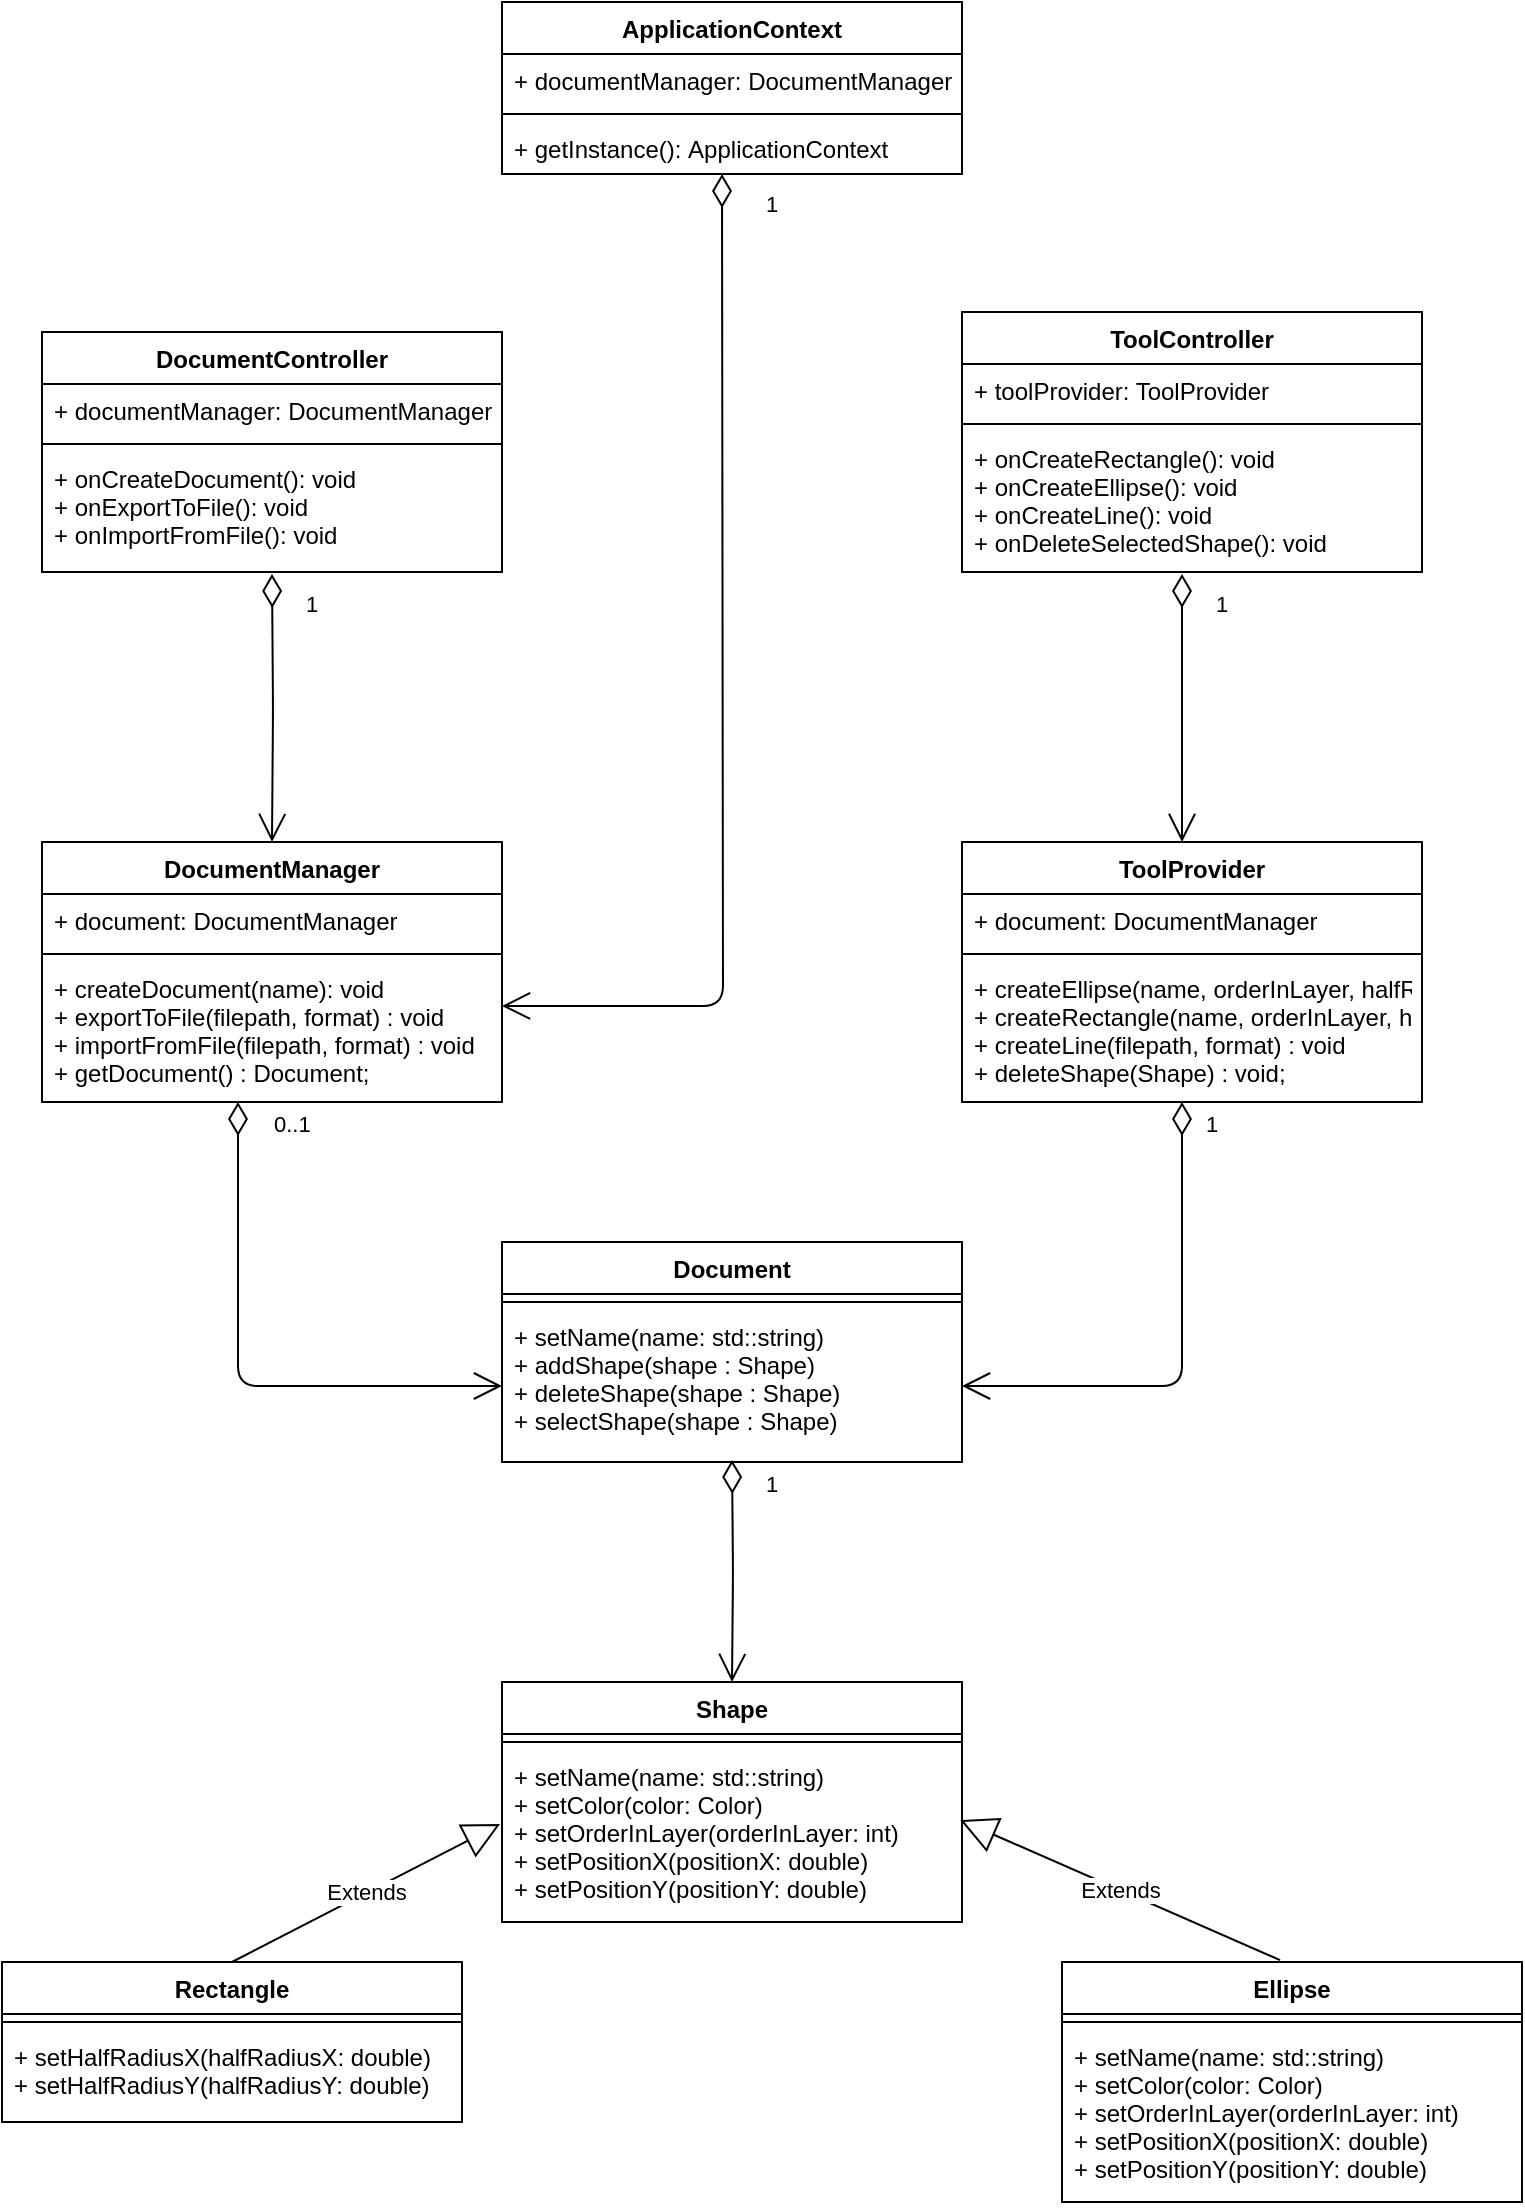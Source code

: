 <mxfile version="12.1.3" type="device" pages="1"><diagram id="Jj7PyEQ_up1yQGCIl_9-" name="Page-1"><mxGraphModel dx="1408" dy="798" grid="1" gridSize="10" guides="1" tooltips="1" connect="1" arrows="1" fold="1" page="1" pageScale="1" pageWidth="827" pageHeight="1169" math="0" shadow="0"><root><mxCell id="0"/><mxCell id="1" parent="0"/><mxCell id="YLF1uQrdgbejT6DeoI9H-1" value="ApplicationContext" style="swimlane;fontStyle=1;align=center;verticalAlign=top;childLayout=stackLayout;horizontal=1;startSize=26;horizontalStack=0;resizeParent=1;resizeParentMax=0;resizeLast=0;collapsible=1;marginBottom=0;" parent="1" vertex="1"><mxGeometry x="290" y="60" width="230" height="86" as="geometry"/></mxCell><mxCell id="YLF1uQrdgbejT6DeoI9H-2" value="+ documentManager: DocumentManager" style="text;strokeColor=none;fillColor=none;align=left;verticalAlign=top;spacingLeft=4;spacingRight=4;overflow=hidden;rotatable=0;points=[[0,0.5],[1,0.5]];portConstraint=eastwest;" parent="YLF1uQrdgbejT6DeoI9H-1" vertex="1"><mxGeometry y="26" width="230" height="26" as="geometry"/></mxCell><mxCell id="YLF1uQrdgbejT6DeoI9H-3" value="" style="line;strokeWidth=1;fillColor=none;align=left;verticalAlign=middle;spacingTop=-1;spacingLeft=3;spacingRight=3;rotatable=0;labelPosition=right;points=[];portConstraint=eastwest;" parent="YLF1uQrdgbejT6DeoI9H-1" vertex="1"><mxGeometry y="52" width="230" height="8" as="geometry"/></mxCell><mxCell id="YLF1uQrdgbejT6DeoI9H-4" value="+ getInstance(): ApplicationContext" style="text;strokeColor=none;fillColor=none;align=left;verticalAlign=top;spacingLeft=4;spacingRight=4;overflow=hidden;rotatable=0;points=[[0,0.5],[1,0.5]];portConstraint=eastwest;" parent="YLF1uQrdgbejT6DeoI9H-1" vertex="1"><mxGeometry y="60" width="230" height="26" as="geometry"/></mxCell><mxCell id="YLF1uQrdgbejT6DeoI9H-5" value="DocumentController" style="swimlane;fontStyle=1;align=center;verticalAlign=top;childLayout=stackLayout;horizontal=1;startSize=26;horizontalStack=0;resizeParent=1;resizeParentMax=0;resizeLast=0;collapsible=1;marginBottom=0;" parent="1" vertex="1"><mxGeometry x="60" y="225" width="230" height="120" as="geometry"/></mxCell><mxCell id="YLF1uQrdgbejT6DeoI9H-6" value="+ documentManager: DocumentManager" style="text;strokeColor=none;fillColor=none;align=left;verticalAlign=top;spacingLeft=4;spacingRight=4;overflow=hidden;rotatable=0;points=[[0,0.5],[1,0.5]];portConstraint=eastwest;" parent="YLF1uQrdgbejT6DeoI9H-5" vertex="1"><mxGeometry y="26" width="230" height="26" as="geometry"/></mxCell><mxCell id="YLF1uQrdgbejT6DeoI9H-7" value="" style="line;strokeWidth=1;fillColor=none;align=left;verticalAlign=middle;spacingTop=-1;spacingLeft=3;spacingRight=3;rotatable=0;labelPosition=right;points=[];portConstraint=eastwest;" parent="YLF1uQrdgbejT6DeoI9H-5" vertex="1"><mxGeometry y="52" width="230" height="8" as="geometry"/></mxCell><mxCell id="YLF1uQrdgbejT6DeoI9H-8" value="+ onCreateDocument(): void&#10;+ onExportToFile(): void&#10;+ onImportFromFile(): void" style="text;strokeColor=none;fillColor=none;align=left;verticalAlign=top;spacingLeft=4;spacingRight=4;overflow=hidden;rotatable=0;points=[[0,0.5],[1,0.5]];portConstraint=eastwest;" parent="YLF1uQrdgbejT6DeoI9H-5" vertex="1"><mxGeometry y="60" width="230" height="60" as="geometry"/></mxCell><mxCell id="YLF1uQrdgbejT6DeoI9H-9" value="ToolController" style="swimlane;fontStyle=1;align=center;verticalAlign=top;childLayout=stackLayout;horizontal=1;startSize=26;horizontalStack=0;resizeParent=1;resizeParentMax=0;resizeLast=0;collapsible=1;marginBottom=0;" parent="1" vertex="1"><mxGeometry x="520" y="215" width="230" height="130" as="geometry"/></mxCell><mxCell id="YLF1uQrdgbejT6DeoI9H-10" value="+ toolProvider: ToolProvider" style="text;strokeColor=none;fillColor=none;align=left;verticalAlign=top;spacingLeft=4;spacingRight=4;overflow=hidden;rotatable=0;points=[[0,0.5],[1,0.5]];portConstraint=eastwest;" parent="YLF1uQrdgbejT6DeoI9H-9" vertex="1"><mxGeometry y="26" width="230" height="26" as="geometry"/></mxCell><mxCell id="YLF1uQrdgbejT6DeoI9H-11" value="" style="line;strokeWidth=1;fillColor=none;align=left;verticalAlign=middle;spacingTop=-1;spacingLeft=3;spacingRight=3;rotatable=0;labelPosition=right;points=[];portConstraint=eastwest;" parent="YLF1uQrdgbejT6DeoI9H-9" vertex="1"><mxGeometry y="52" width="230" height="8" as="geometry"/></mxCell><mxCell id="YLF1uQrdgbejT6DeoI9H-12" value="+ onCreateRectangle(): void&#10;+ onCreateEllipse(): void&#10;+ onCreateLine(): void&#10;+ onDeleteSelectedShape(): void" style="text;strokeColor=none;fillColor=none;align=left;verticalAlign=top;spacingLeft=4;spacingRight=4;overflow=hidden;rotatable=0;points=[[0,0.5],[1,0.5]];portConstraint=eastwest;" parent="YLF1uQrdgbejT6DeoI9H-9" vertex="1"><mxGeometry y="60" width="230" height="70" as="geometry"/></mxCell><mxCell id="YLF1uQrdgbejT6DeoI9H-13" value="DocumentManager" style="swimlane;fontStyle=1;align=center;verticalAlign=top;childLayout=stackLayout;horizontal=1;startSize=26;horizontalStack=0;resizeParent=1;resizeParentMax=0;resizeLast=0;collapsible=1;marginBottom=0;" parent="1" vertex="1"><mxGeometry x="60" y="480" width="230" height="130" as="geometry"/></mxCell><mxCell id="YLF1uQrdgbejT6DeoI9H-14" value="+ document: DocumentManager" style="text;strokeColor=none;fillColor=none;align=left;verticalAlign=top;spacingLeft=4;spacingRight=4;overflow=hidden;rotatable=0;points=[[0,0.5],[1,0.5]];portConstraint=eastwest;" parent="YLF1uQrdgbejT6DeoI9H-13" vertex="1"><mxGeometry y="26" width="230" height="26" as="geometry"/></mxCell><mxCell id="YLF1uQrdgbejT6DeoI9H-15" value="" style="line;strokeWidth=1;fillColor=none;align=left;verticalAlign=middle;spacingTop=-1;spacingLeft=3;spacingRight=3;rotatable=0;labelPosition=right;points=[];portConstraint=eastwest;" parent="YLF1uQrdgbejT6DeoI9H-13" vertex="1"><mxGeometry y="52" width="230" height="8" as="geometry"/></mxCell><mxCell id="YLF1uQrdgbejT6DeoI9H-16" value="+ createDocument(name): void&#10;+ exportToFile(filepath, format) : void&#10;+ importFromFile(filepath, format) : void&#10;+ getDocument() : Document;" style="text;strokeColor=none;fillColor=none;align=left;verticalAlign=top;spacingLeft=4;spacingRight=4;overflow=hidden;rotatable=0;points=[[0,0.5],[1,0.5]];portConstraint=eastwest;" parent="YLF1uQrdgbejT6DeoI9H-13" vertex="1"><mxGeometry y="60" width="230" height="70" as="geometry"/></mxCell><mxCell id="YLF1uQrdgbejT6DeoI9H-17" value="ToolProvider" style="swimlane;fontStyle=1;align=center;verticalAlign=top;childLayout=stackLayout;horizontal=1;startSize=26;horizontalStack=0;resizeParent=1;resizeParentMax=0;resizeLast=0;collapsible=1;marginBottom=0;" parent="1" vertex="1"><mxGeometry x="520" y="480" width="230" height="130" as="geometry"/></mxCell><mxCell id="YLF1uQrdgbejT6DeoI9H-18" value="+ document: DocumentManager" style="text;strokeColor=none;fillColor=none;align=left;verticalAlign=top;spacingLeft=4;spacingRight=4;overflow=hidden;rotatable=0;points=[[0,0.5],[1,0.5]];portConstraint=eastwest;" parent="YLF1uQrdgbejT6DeoI9H-17" vertex="1"><mxGeometry y="26" width="230" height="26" as="geometry"/></mxCell><mxCell id="YLF1uQrdgbejT6DeoI9H-19" value="" style="line;strokeWidth=1;fillColor=none;align=left;verticalAlign=middle;spacingTop=-1;spacingLeft=3;spacingRight=3;rotatable=0;labelPosition=right;points=[];portConstraint=eastwest;" parent="YLF1uQrdgbejT6DeoI9H-17" vertex="1"><mxGeometry y="52" width="230" height="8" as="geometry"/></mxCell><mxCell id="YLF1uQrdgbejT6DeoI9H-20" value="+ createEllipse(name, orderInLayer, halfRadiusX, halfRadiusY, positionX, positionY): void&#10;+ createRectangle(name, orderInLayer, height, width, positionX, positionY) : void&#10;+ createLine(filepath, format) : void&#10;+ deleteShape(Shape) : void;" style="text;strokeColor=none;fillColor=none;align=left;verticalAlign=top;spacingLeft=4;spacingRight=4;overflow=hidden;rotatable=0;points=[[0,0.5],[1,0.5]];portConstraint=eastwest;" parent="YLF1uQrdgbejT6DeoI9H-17" vertex="1"><mxGeometry y="60" width="230" height="70" as="geometry"/></mxCell><mxCell id="3z6xlkFTVjGBwHYGkEQ4-5" value="Shape" style="swimlane;fontStyle=1;align=center;verticalAlign=top;childLayout=stackLayout;horizontal=1;startSize=26;horizontalStack=0;resizeParent=1;resizeParentMax=0;resizeLast=0;collapsible=1;marginBottom=0;" parent="1" vertex="1"><mxGeometry x="290" y="900" width="230" height="120" as="geometry"/></mxCell><mxCell id="3z6xlkFTVjGBwHYGkEQ4-7" value="" style="line;strokeWidth=1;fillColor=none;align=left;verticalAlign=middle;spacingTop=-1;spacingLeft=3;spacingRight=3;rotatable=0;labelPosition=right;points=[];portConstraint=eastwest;" parent="3z6xlkFTVjGBwHYGkEQ4-5" vertex="1"><mxGeometry y="26" width="230" height="8" as="geometry"/></mxCell><mxCell id="3z6xlkFTVjGBwHYGkEQ4-8" value="+ setName(name: std::string)&#10;+ setColor(color: Color)&#10;+ setOrderInLayer(orderInLayer: int)&#10;+ setPositionX(positionX: double)&#10;+ setPositionY(positionY: double)" style="text;strokeColor=none;fillColor=none;align=left;verticalAlign=top;spacingLeft=4;spacingRight=4;overflow=hidden;rotatable=0;points=[[0,0.5],[1,0.5]];portConstraint=eastwest;" parent="3z6xlkFTVjGBwHYGkEQ4-5" vertex="1"><mxGeometry y="34" width="230" height="86" as="geometry"/></mxCell><mxCell id="3z6xlkFTVjGBwHYGkEQ4-9" value="Rectangle" style="swimlane;fontStyle=1;align=center;verticalAlign=top;childLayout=stackLayout;horizontal=1;startSize=26;horizontalStack=0;resizeParent=1;resizeParentMax=0;resizeLast=0;collapsible=1;marginBottom=0;" parent="1" vertex="1"><mxGeometry x="40" y="1040" width="230" height="80" as="geometry"/></mxCell><mxCell id="3z6xlkFTVjGBwHYGkEQ4-10" value="" style="line;strokeWidth=1;fillColor=none;align=left;verticalAlign=middle;spacingTop=-1;spacingLeft=3;spacingRight=3;rotatable=0;labelPosition=right;points=[];portConstraint=eastwest;" parent="3z6xlkFTVjGBwHYGkEQ4-9" vertex="1"><mxGeometry y="26" width="230" height="8" as="geometry"/></mxCell><mxCell id="3z6xlkFTVjGBwHYGkEQ4-11" value="+ setHalfRadiusX(halfRadiusX: double)&#10;+ setHalfRadiusY(halfRadiusY: double)" style="text;strokeColor=none;fillColor=none;align=left;verticalAlign=top;spacingLeft=4;spacingRight=4;overflow=hidden;rotatable=0;points=[[0,0.5],[1,0.5]];portConstraint=eastwest;" parent="3z6xlkFTVjGBwHYGkEQ4-9" vertex="1"><mxGeometry y="34" width="230" height="46" as="geometry"/></mxCell><mxCell id="3z6xlkFTVjGBwHYGkEQ4-12" value="Ellipse" style="swimlane;fontStyle=1;align=center;verticalAlign=top;childLayout=stackLayout;horizontal=1;startSize=26;horizontalStack=0;resizeParent=1;resizeParentMax=0;resizeLast=0;collapsible=1;marginBottom=0;" parent="1" vertex="1"><mxGeometry x="570" y="1040" width="230" height="120" as="geometry"/></mxCell><mxCell id="3z6xlkFTVjGBwHYGkEQ4-13" value="" style="line;strokeWidth=1;fillColor=none;align=left;verticalAlign=middle;spacingTop=-1;spacingLeft=3;spacingRight=3;rotatable=0;labelPosition=right;points=[];portConstraint=eastwest;" parent="3z6xlkFTVjGBwHYGkEQ4-12" vertex="1"><mxGeometry y="26" width="230" height="8" as="geometry"/></mxCell><mxCell id="3z6xlkFTVjGBwHYGkEQ4-14" value="+ setName(name: std::string)&#10;+ setColor(color: Color)&#10;+ setOrderInLayer(orderInLayer: int)&#10;+ setPositionX(positionX: double)&#10;+ setPositionY(positionY: double)" style="text;strokeColor=none;fillColor=none;align=left;verticalAlign=top;spacingLeft=4;spacingRight=4;overflow=hidden;rotatable=0;points=[[0,0.5],[1,0.5]];portConstraint=eastwest;" parent="3z6xlkFTVjGBwHYGkEQ4-12" vertex="1"><mxGeometry y="34" width="230" height="86" as="geometry"/></mxCell><mxCell id="3z6xlkFTVjGBwHYGkEQ4-16" value="Extends" style="endArrow=block;endSize=16;endFill=0;html=1;exitX=0.5;exitY=0;exitDx=0;exitDy=0;entryX=-0.004;entryY=0.43;entryDx=0;entryDy=0;entryPerimeter=0;" parent="1" source="3z6xlkFTVjGBwHYGkEQ4-9" target="3z6xlkFTVjGBwHYGkEQ4-8" edge="1"><mxGeometry width="160" relative="1" as="geometry"><mxPoint x="100" y="940" as="sourcePoint"/><mxPoint x="260" y="940" as="targetPoint"/></mxGeometry></mxCell><mxCell id="3z6xlkFTVjGBwHYGkEQ4-17" value="Extends" style="endArrow=block;endSize=16;endFill=0;html=1;exitX=0.474;exitY=-0.008;exitDx=0;exitDy=0;entryX=0.996;entryY=0.407;entryDx=0;entryDy=0;entryPerimeter=0;exitPerimeter=0;" parent="1" source="3z6xlkFTVjGBwHYGkEQ4-12" target="3z6xlkFTVjGBwHYGkEQ4-8" edge="1"><mxGeometry width="160" relative="1" as="geometry"><mxPoint x="560" y="993" as="sourcePoint"/><mxPoint x="695" y="910" as="targetPoint"/></mxGeometry></mxCell><mxCell id="3z6xlkFTVjGBwHYGkEQ4-18" value="Document" style="swimlane;fontStyle=1;align=center;verticalAlign=top;childLayout=stackLayout;horizontal=1;startSize=26;horizontalStack=0;resizeParent=1;resizeParentMax=0;resizeLast=0;collapsible=1;marginBottom=0;" parent="1" vertex="1"><mxGeometry x="290" y="680" width="230" height="110" as="geometry"/></mxCell><mxCell id="3z6xlkFTVjGBwHYGkEQ4-19" value="" style="line;strokeWidth=1;fillColor=none;align=left;verticalAlign=middle;spacingTop=-1;spacingLeft=3;spacingRight=3;rotatable=0;labelPosition=right;points=[];portConstraint=eastwest;" parent="3z6xlkFTVjGBwHYGkEQ4-18" vertex="1"><mxGeometry y="26" width="230" height="8" as="geometry"/></mxCell><mxCell id="3z6xlkFTVjGBwHYGkEQ4-20" value="+ setName(name: std::string)&#10;+ addShape(shape : Shape)&#10;+ deleteShape(shape : Shape)&#10;+ selectShape(shape : Shape)" style="text;strokeColor=none;fillColor=none;align=left;verticalAlign=top;spacingLeft=4;spacingRight=4;overflow=hidden;rotatable=0;points=[[0,0.5],[1,0.5]];portConstraint=eastwest;" parent="3z6xlkFTVjGBwHYGkEQ4-18" vertex="1"><mxGeometry y="34" width="230" height="76" as="geometry"/></mxCell><mxCell id="eeeWD251SRdnsTw9bfT3-2" value="0..1" style="endArrow=open;html=1;endSize=12;startArrow=diamondThin;startSize=14;startFill=0;edgeStyle=orthogonalEdgeStyle;align=left;verticalAlign=bottom;entryX=0;entryY=0.5;entryDx=0;entryDy=0;" edge="1" parent="1" target="3z6xlkFTVjGBwHYGkEQ4-20"><mxGeometry x="0.151" y="122" relative="1" as="geometry"><mxPoint x="158" y="610" as="sourcePoint"/><mxPoint x="190" y="800" as="targetPoint"/><Array as="points"><mxPoint x="158" y="752"/></Array><mxPoint as="offset"/></mxGeometry></mxCell><mxCell id="eeeWD251SRdnsTw9bfT3-3" value="1" style="endArrow=open;html=1;endSize=12;startArrow=diamondThin;startSize=14;startFill=0;edgeStyle=orthogonalEdgeStyle;align=left;verticalAlign=bottom;" edge="1" parent="1"><mxGeometry x="-0.841" y="10" relative="1" as="geometry"><mxPoint x="630" y="610" as="sourcePoint"/><mxPoint x="520" y="752" as="targetPoint"/><Array as="points"><mxPoint x="630" y="752"/></Array><mxPoint as="offset"/></mxGeometry></mxCell><mxCell id="eeeWD251SRdnsTw9bfT3-11" value="1" style="endArrow=open;html=1;endSize=12;startArrow=diamondThin;startSize=14;startFill=0;edgeStyle=orthogonalEdgeStyle;align=left;verticalAlign=bottom;entryX=0.5;entryY=0;entryDx=0;entryDy=0;" edge="1" parent="1" target="YLF1uQrdgbejT6DeoI9H-13"><mxGeometry x="-0.642" y="15" relative="1" as="geometry"><mxPoint x="175" y="346" as="sourcePoint"/><mxPoint x="380" y="380" as="targetPoint"/><mxPoint as="offset"/></mxGeometry></mxCell><mxCell id="eeeWD251SRdnsTw9bfT3-12" value="1" style="endArrow=open;html=1;endSize=12;startArrow=diamondThin;startSize=14;startFill=0;edgeStyle=orthogonalEdgeStyle;align=left;verticalAlign=bottom;entryX=0.5;entryY=0;entryDx=0;entryDy=0;" edge="1" parent="1"><mxGeometry x="-0.642" y="15" relative="1" as="geometry"><mxPoint x="630" y="346" as="sourcePoint"/><mxPoint x="630" y="480" as="targetPoint"/><mxPoint as="offset"/></mxGeometry></mxCell><mxCell id="eeeWD251SRdnsTw9bfT3-13" value="1" style="endArrow=open;html=1;endSize=12;startArrow=diamondThin;startSize=14;startFill=0;edgeStyle=orthogonalEdgeStyle;align=left;verticalAlign=bottom;entryX=1;entryY=0.314;entryDx=0;entryDy=0;entryPerimeter=0;" edge="1" parent="1" target="YLF1uQrdgbejT6DeoI9H-16"><mxGeometry x="-0.909" y="20" relative="1" as="geometry"><mxPoint x="400" y="146" as="sourcePoint"/><mxPoint x="400" y="280" as="targetPoint"/><mxPoint as="offset"/></mxGeometry></mxCell><mxCell id="eeeWD251SRdnsTw9bfT3-15" value="1" style="endArrow=open;html=1;endSize=12;startArrow=diamondThin;startSize=14;startFill=0;edgeStyle=orthogonalEdgeStyle;align=left;verticalAlign=bottom;entryX=0.5;entryY=0;entryDx=0;entryDy=0;" edge="1" parent="1" target="3z6xlkFTVjGBwHYGkEQ4-5"><mxGeometry x="-0.622" y="15" relative="1" as="geometry"><mxPoint x="405" y="789" as="sourcePoint"/><mxPoint x="580" y="830" as="targetPoint"/><mxPoint as="offset"/></mxGeometry></mxCell></root></mxGraphModel></diagram></mxfile>